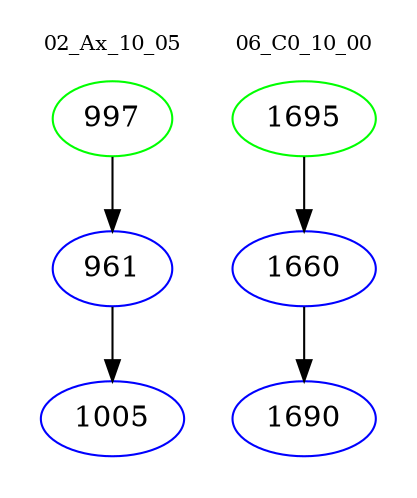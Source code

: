 digraph{
subgraph cluster_0 {
color = white
label = "02_Ax_10_05";
fontsize=10;
T0_997 [label="997", color="green"]
T0_997 -> T0_961 [color="black"]
T0_961 [label="961", color="blue"]
T0_961 -> T0_1005 [color="black"]
T0_1005 [label="1005", color="blue"]
}
subgraph cluster_1 {
color = white
label = "06_C0_10_00";
fontsize=10;
T1_1695 [label="1695", color="green"]
T1_1695 -> T1_1660 [color="black"]
T1_1660 [label="1660", color="blue"]
T1_1660 -> T1_1690 [color="black"]
T1_1690 [label="1690", color="blue"]
}
}
